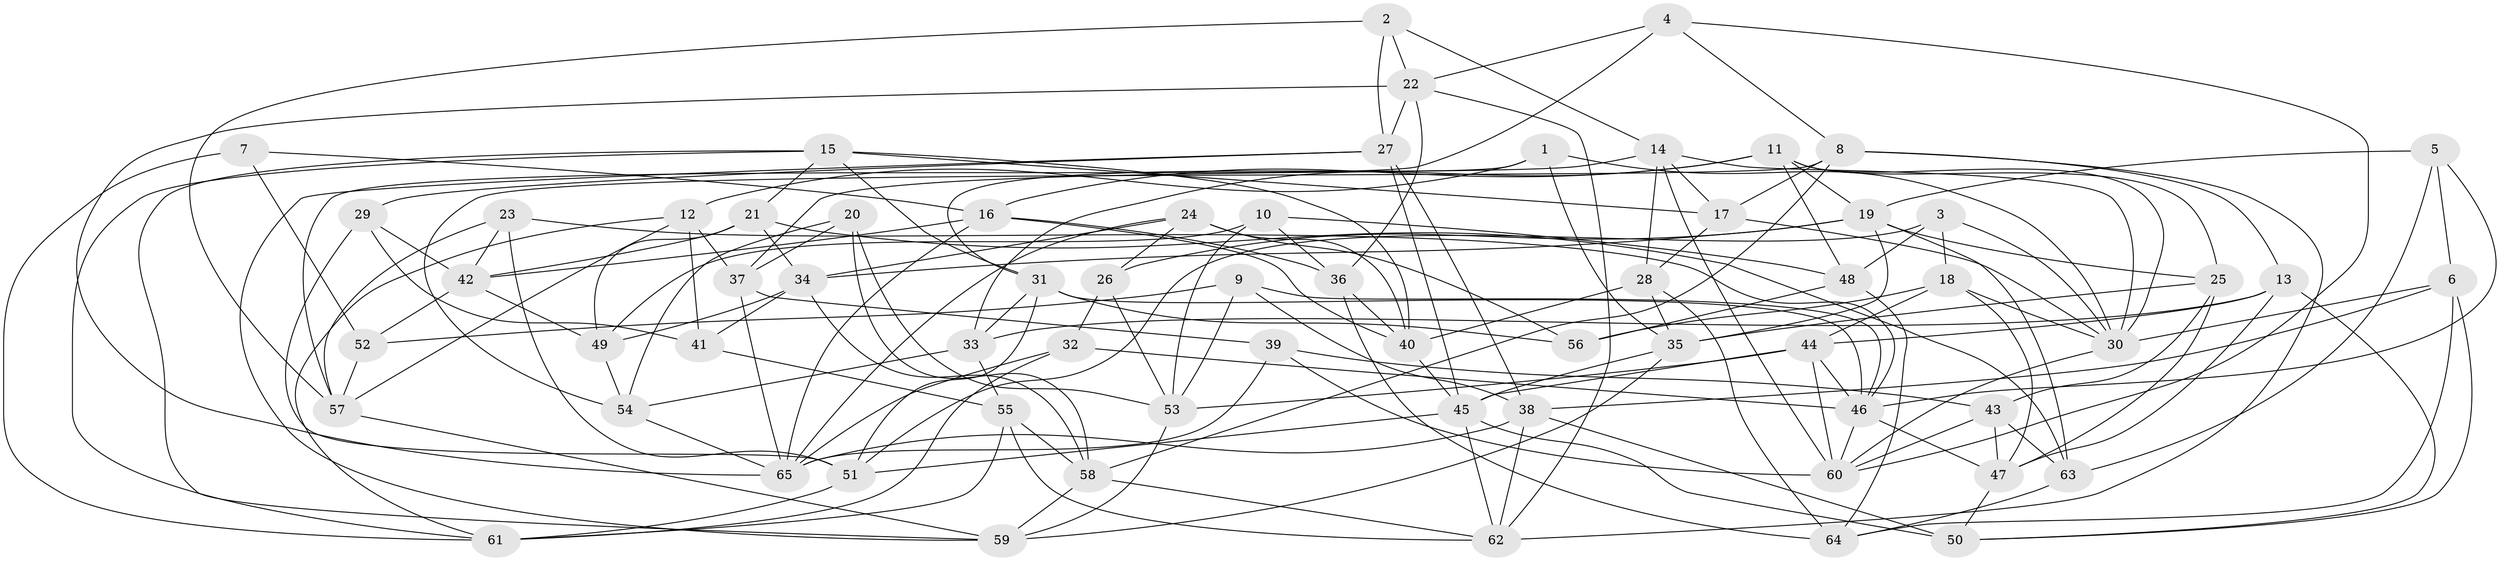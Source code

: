 // original degree distribution, {4: 1.0}
// Generated by graph-tools (version 1.1) at 2025/03/03/09/25 03:03:08]
// undirected, 65 vertices, 172 edges
graph export_dot {
graph [start="1"]
  node [color=gray90,style=filled];
  1;
  2;
  3;
  4;
  5;
  6;
  7;
  8;
  9;
  10;
  11;
  12;
  13;
  14;
  15;
  16;
  17;
  18;
  19;
  20;
  21;
  22;
  23;
  24;
  25;
  26;
  27;
  28;
  29;
  30;
  31;
  32;
  33;
  34;
  35;
  36;
  37;
  38;
  39;
  40;
  41;
  42;
  43;
  44;
  45;
  46;
  47;
  48;
  49;
  50;
  51;
  52;
  53;
  54;
  55;
  56;
  57;
  58;
  59;
  60;
  61;
  62;
  63;
  64;
  65;
  1 -- 12 [weight=1.0];
  1 -- 30 [weight=1.0];
  1 -- 31 [weight=1.0];
  1 -- 35 [weight=1.0];
  2 -- 14 [weight=1.0];
  2 -- 22 [weight=1.0];
  2 -- 27 [weight=1.0];
  2 -- 57 [weight=1.0];
  3 -- 18 [weight=1.0];
  3 -- 30 [weight=1.0];
  3 -- 48 [weight=1.0];
  3 -- 51 [weight=1.0];
  4 -- 8 [weight=1.0];
  4 -- 22 [weight=1.0];
  4 -- 57 [weight=1.0];
  4 -- 60 [weight=1.0];
  5 -- 6 [weight=1.0];
  5 -- 19 [weight=1.0];
  5 -- 46 [weight=1.0];
  5 -- 63 [weight=1.0];
  6 -- 30 [weight=2.0];
  6 -- 38 [weight=1.0];
  6 -- 50 [weight=1.0];
  6 -- 64 [weight=1.0];
  7 -- 16 [weight=1.0];
  7 -- 52 [weight=2.0];
  7 -- 61 [weight=1.0];
  8 -- 13 [weight=1.0];
  8 -- 17 [weight=1.0];
  8 -- 54 [weight=1.0];
  8 -- 58 [weight=1.0];
  8 -- 62 [weight=1.0];
  9 -- 38 [weight=1.0];
  9 -- 46 [weight=1.0];
  9 -- 52 [weight=1.0];
  9 -- 53 [weight=1.0];
  10 -- 36 [weight=1.0];
  10 -- 48 [weight=1.0];
  10 -- 49 [weight=1.0];
  10 -- 53 [weight=1.0];
  11 -- 16 [weight=1.0];
  11 -- 19 [weight=1.0];
  11 -- 25 [weight=1.0];
  11 -- 30 [weight=1.0];
  11 -- 33 [weight=1.0];
  11 -- 48 [weight=1.0];
  12 -- 37 [weight=1.0];
  12 -- 41 [weight=2.0];
  12 -- 57 [weight=1.0];
  12 -- 61 [weight=1.0];
  13 -- 33 [weight=2.0];
  13 -- 44 [weight=1.0];
  13 -- 47 [weight=1.0];
  13 -- 50 [weight=1.0];
  14 -- 17 [weight=1.0];
  14 -- 28 [weight=1.0];
  14 -- 30 [weight=1.0];
  14 -- 37 [weight=1.0];
  14 -- 60 [weight=1.0];
  15 -- 17 [weight=1.0];
  15 -- 21 [weight=1.0];
  15 -- 31 [weight=1.0];
  15 -- 40 [weight=1.0];
  15 -- 59 [weight=1.0];
  15 -- 61 [weight=1.0];
  16 -- 36 [weight=1.0];
  16 -- 40 [weight=1.0];
  16 -- 42 [weight=1.0];
  16 -- 65 [weight=1.0];
  17 -- 28 [weight=2.0];
  17 -- 30 [weight=1.0];
  18 -- 30 [weight=2.0];
  18 -- 44 [weight=1.0];
  18 -- 47 [weight=1.0];
  18 -- 56 [weight=1.0];
  19 -- 25 [weight=2.0];
  19 -- 26 [weight=3.0];
  19 -- 34 [weight=1.0];
  19 -- 35 [weight=1.0];
  19 -- 63 [weight=1.0];
  20 -- 37 [weight=1.0];
  20 -- 53 [weight=1.0];
  20 -- 54 [weight=1.0];
  20 -- 58 [weight=1.0];
  21 -- 34 [weight=1.0];
  21 -- 42 [weight=2.0];
  21 -- 49 [weight=1.0];
  21 -- 63 [weight=1.0];
  22 -- 27 [weight=1.0];
  22 -- 36 [weight=1.0];
  22 -- 62 [weight=1.0];
  22 -- 65 [weight=1.0];
  23 -- 42 [weight=1.0];
  23 -- 46 [weight=1.0];
  23 -- 51 [weight=1.0];
  23 -- 57 [weight=1.0];
  24 -- 26 [weight=1.0];
  24 -- 34 [weight=1.0];
  24 -- 40 [weight=1.0];
  24 -- 56 [weight=2.0];
  24 -- 65 [weight=1.0];
  25 -- 35 [weight=1.0];
  25 -- 43 [weight=1.0];
  25 -- 47 [weight=1.0];
  26 -- 32 [weight=1.0];
  26 -- 53 [weight=1.0];
  27 -- 29 [weight=1.0];
  27 -- 38 [weight=1.0];
  27 -- 45 [weight=1.0];
  27 -- 59 [weight=1.0];
  28 -- 35 [weight=1.0];
  28 -- 40 [weight=1.0];
  28 -- 64 [weight=1.0];
  29 -- 41 [weight=1.0];
  29 -- 42 [weight=1.0];
  29 -- 51 [weight=1.0];
  30 -- 60 [weight=1.0];
  31 -- 33 [weight=1.0];
  31 -- 46 [weight=1.0];
  31 -- 51 [weight=1.0];
  31 -- 56 [weight=1.0];
  32 -- 46 [weight=1.0];
  32 -- 61 [weight=1.0];
  32 -- 65 [weight=1.0];
  33 -- 54 [weight=1.0];
  33 -- 55 [weight=1.0];
  34 -- 41 [weight=1.0];
  34 -- 49 [weight=1.0];
  34 -- 58 [weight=1.0];
  35 -- 45 [weight=1.0];
  35 -- 59 [weight=1.0];
  36 -- 40 [weight=1.0];
  36 -- 64 [weight=2.0];
  37 -- 39 [weight=2.0];
  37 -- 65 [weight=1.0];
  38 -- 50 [weight=1.0];
  38 -- 62 [weight=1.0];
  38 -- 65 [weight=1.0];
  39 -- 43 [weight=1.0];
  39 -- 60 [weight=2.0];
  39 -- 65 [weight=1.0];
  40 -- 45 [weight=1.0];
  41 -- 55 [weight=2.0];
  42 -- 49 [weight=1.0];
  42 -- 52 [weight=2.0];
  43 -- 47 [weight=1.0];
  43 -- 60 [weight=1.0];
  43 -- 63 [weight=2.0];
  44 -- 45 [weight=1.0];
  44 -- 46 [weight=1.0];
  44 -- 53 [weight=1.0];
  44 -- 60 [weight=1.0];
  45 -- 50 [weight=2.0];
  45 -- 51 [weight=1.0];
  45 -- 62 [weight=1.0];
  46 -- 47 [weight=1.0];
  46 -- 60 [weight=1.0];
  47 -- 50 [weight=1.0];
  48 -- 56 [weight=2.0];
  48 -- 64 [weight=1.0];
  49 -- 54 [weight=2.0];
  51 -- 61 [weight=1.0];
  52 -- 57 [weight=1.0];
  53 -- 59 [weight=1.0];
  54 -- 65 [weight=1.0];
  55 -- 58 [weight=1.0];
  55 -- 61 [weight=1.0];
  55 -- 62 [weight=1.0];
  57 -- 59 [weight=1.0];
  58 -- 59 [weight=1.0];
  58 -- 62 [weight=1.0];
  63 -- 64 [weight=1.0];
}
